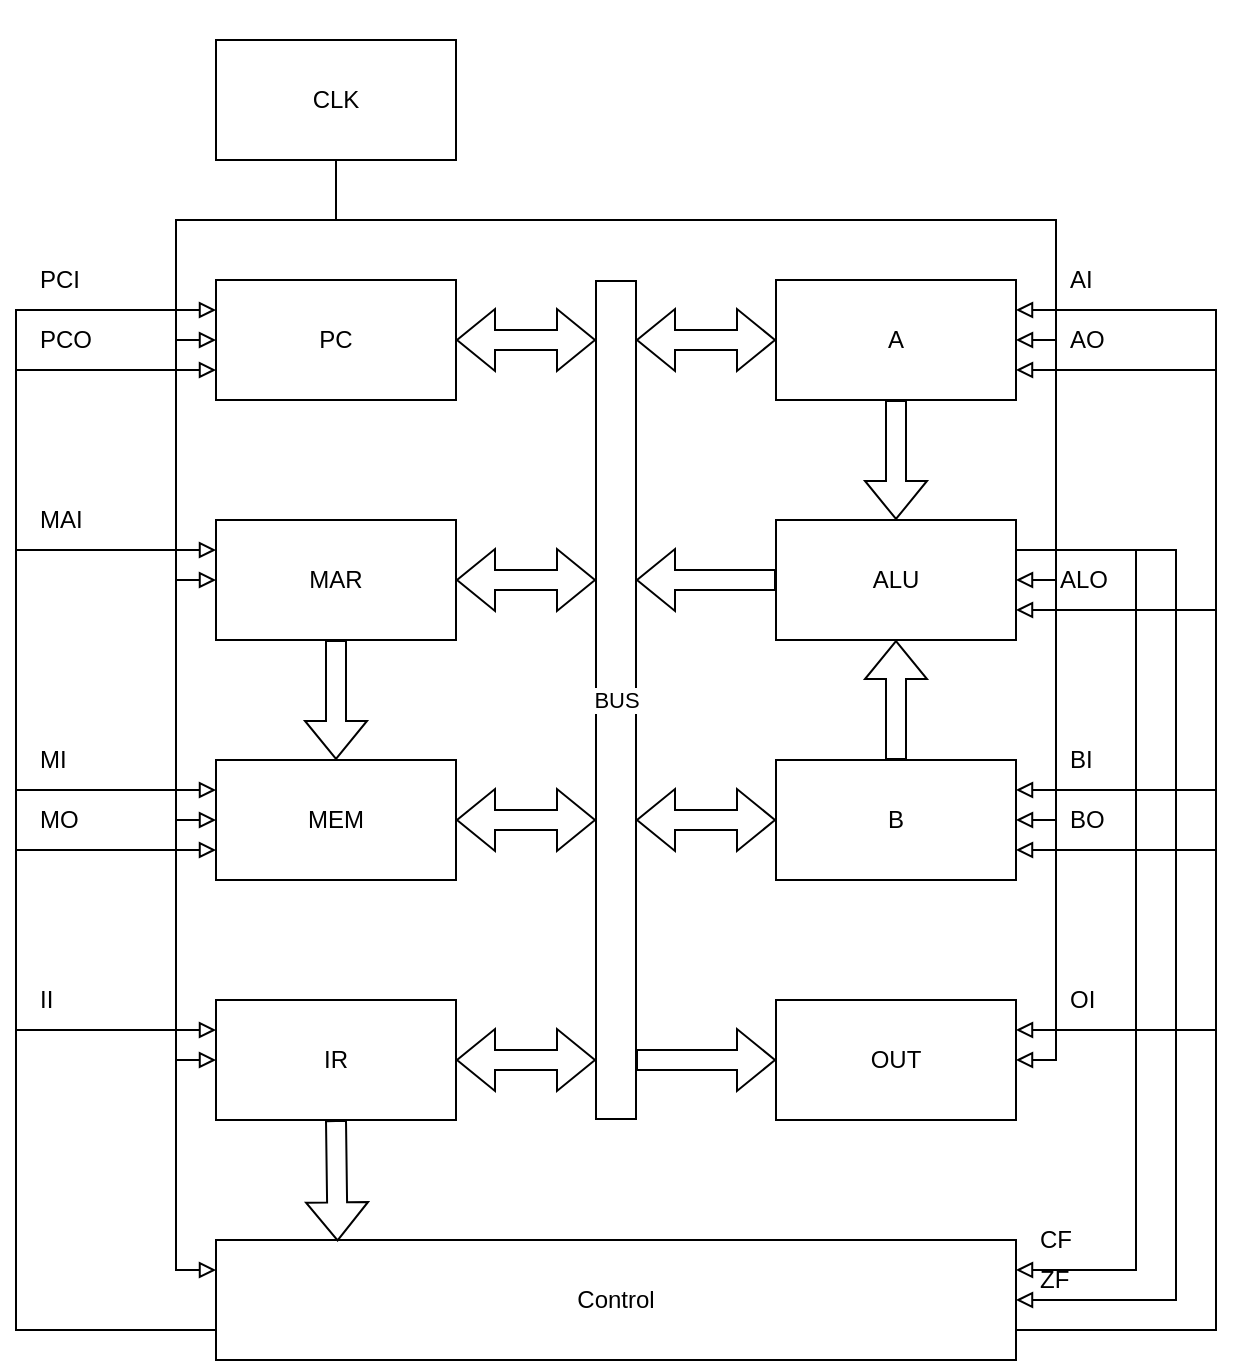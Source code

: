 <mxfile version="15.8.9" type="github">
  <diagram id="91MwsRFWGDt2XD7xXxqJ" name="Page-1">
    <mxGraphModel dx="888" dy="680" grid="1" gridSize="10" guides="1" tooltips="1" connect="1" arrows="1" fold="1" page="1" pageScale="1" pageWidth="827" pageHeight="1169" math="0" shadow="0">
      <root>
        <mxCell id="0" />
        <mxCell id="1" parent="0" />
        <mxCell id="gEWWCz81dc7d-AvvKmdt-33" style="edgeStyle=orthogonalEdgeStyle;rounded=0;orthogonalLoop=1;jettySize=auto;html=1;exitX=1;exitY=0.5;exitDx=0;exitDy=0;entryX=0.5;entryY=1;entryDx=0;entryDy=0;startArrow=block;startFill=0;endArrow=none;endFill=0;endSize=6;fillColor=default;" edge="1" parent="1" source="gEWWCz81dc7d-AvvKmdt-1" target="gEWWCz81dc7d-AvvKmdt-22">
          <mxGeometry relative="1" as="geometry" />
        </mxCell>
        <mxCell id="gEWWCz81dc7d-AvvKmdt-50" style="edgeStyle=orthogonalEdgeStyle;rounded=0;orthogonalLoop=1;jettySize=auto;html=1;exitX=1;exitY=0.25;exitDx=0;exitDy=0;entryX=1;entryY=0.75;entryDx=0;entryDy=0;startArrow=block;startFill=0;endArrow=none;endFill=0;endSize=6;fillColor=default;" edge="1" parent="1" source="gEWWCz81dc7d-AvvKmdt-1" target="gEWWCz81dc7d-AvvKmdt-28">
          <mxGeometry relative="1" as="geometry">
            <Array as="points">
              <mxPoint x="740" y="295" />
              <mxPoint x="740" y="805" />
            </Array>
          </mxGeometry>
        </mxCell>
        <mxCell id="gEWWCz81dc7d-AvvKmdt-51" style="edgeStyle=orthogonalEdgeStyle;rounded=0;orthogonalLoop=1;jettySize=auto;html=1;exitX=1;exitY=0.75;exitDx=0;exitDy=0;entryX=1;entryY=0.75;entryDx=0;entryDy=0;startArrow=block;startFill=0;endArrow=none;endFill=0;endSize=6;fillColor=default;" edge="1" parent="1" source="gEWWCz81dc7d-AvvKmdt-1" target="gEWWCz81dc7d-AvvKmdt-28">
          <mxGeometry relative="1" as="geometry">
            <Array as="points">
              <mxPoint x="740" y="325" />
              <mxPoint x="740" y="805" />
            </Array>
          </mxGeometry>
        </mxCell>
        <mxCell id="gEWWCz81dc7d-AvvKmdt-1" value="A" style="rounded=0;whiteSpace=wrap;html=1;" vertex="1" parent="1">
          <mxGeometry x="520" y="280" width="120" height="60" as="geometry" />
        </mxCell>
        <mxCell id="gEWWCz81dc7d-AvvKmdt-39" style="edgeStyle=orthogonalEdgeStyle;rounded=0;orthogonalLoop=1;jettySize=auto;html=1;exitX=1;exitY=0.5;exitDx=0;exitDy=0;entryX=0.5;entryY=1;entryDx=0;entryDy=0;startArrow=block;startFill=0;endArrow=none;endFill=0;endSize=6;fillColor=default;" edge="1" parent="1" source="gEWWCz81dc7d-AvvKmdt-2" target="gEWWCz81dc7d-AvvKmdt-22">
          <mxGeometry relative="1" as="geometry">
            <Array as="points">
              <mxPoint x="660" y="550" />
              <mxPoint x="660" y="250" />
              <mxPoint x="300" y="250" />
            </Array>
          </mxGeometry>
        </mxCell>
        <mxCell id="gEWWCz81dc7d-AvvKmdt-2" value="B" style="rounded=0;whiteSpace=wrap;html=1;" vertex="1" parent="1">
          <mxGeometry x="520" y="520" width="120" height="60" as="geometry" />
        </mxCell>
        <mxCell id="gEWWCz81dc7d-AvvKmdt-38" style="edgeStyle=orthogonalEdgeStyle;rounded=0;orthogonalLoop=1;jettySize=auto;html=1;exitX=1;exitY=0.5;exitDx=0;exitDy=0;entryX=0.5;entryY=1;entryDx=0;entryDy=0;startArrow=block;startFill=0;endArrow=none;endFill=0;endSize=6;fillColor=default;" edge="1" parent="1" source="gEWWCz81dc7d-AvvKmdt-3" target="gEWWCz81dc7d-AvvKmdt-22">
          <mxGeometry relative="1" as="geometry">
            <Array as="points">
              <mxPoint x="660" y="430" />
              <mxPoint x="660" y="250" />
              <mxPoint x="300" y="250" />
            </Array>
          </mxGeometry>
        </mxCell>
        <mxCell id="gEWWCz81dc7d-AvvKmdt-3" value="ALU" style="rounded=0;whiteSpace=wrap;html=1;" vertex="1" parent="1">
          <mxGeometry x="520" y="400" width="120" height="60" as="geometry" />
        </mxCell>
        <mxCell id="gEWWCz81dc7d-AvvKmdt-31" style="edgeStyle=orthogonalEdgeStyle;rounded=0;orthogonalLoop=1;jettySize=auto;html=1;exitX=0;exitY=0.5;exitDx=0;exitDy=0;entryX=0.5;entryY=1;entryDx=0;entryDy=0;startArrow=block;startFill=0;endArrow=none;endFill=0;endSize=6;fillColor=default;" edge="1" parent="1" source="gEWWCz81dc7d-AvvKmdt-4" target="gEWWCz81dc7d-AvvKmdt-22">
          <mxGeometry relative="1" as="geometry" />
        </mxCell>
        <mxCell id="gEWWCz81dc7d-AvvKmdt-42" style="edgeStyle=orthogonalEdgeStyle;rounded=0;orthogonalLoop=1;jettySize=auto;html=1;exitX=0;exitY=0.25;exitDx=0;exitDy=0;entryX=0;entryY=0.75;entryDx=0;entryDy=0;startArrow=block;startFill=0;endArrow=none;endFill=0;endSize=6;fillColor=default;" edge="1" parent="1" source="gEWWCz81dc7d-AvvKmdt-4" target="gEWWCz81dc7d-AvvKmdt-28">
          <mxGeometry relative="1" as="geometry">
            <Array as="points">
              <mxPoint x="140" y="295" />
              <mxPoint x="140" y="805" />
            </Array>
          </mxGeometry>
        </mxCell>
        <mxCell id="gEWWCz81dc7d-AvvKmdt-43" style="edgeStyle=orthogonalEdgeStyle;rounded=0;orthogonalLoop=1;jettySize=auto;html=1;exitX=0;exitY=0.75;exitDx=0;exitDy=0;entryX=0;entryY=0.75;entryDx=0;entryDy=0;startArrow=block;startFill=0;endArrow=none;endFill=0;endSize=6;fillColor=default;" edge="1" parent="1" source="gEWWCz81dc7d-AvvKmdt-4" target="gEWWCz81dc7d-AvvKmdt-28">
          <mxGeometry relative="1" as="geometry">
            <Array as="points">
              <mxPoint x="140" y="325" />
              <mxPoint x="140" y="805" />
            </Array>
          </mxGeometry>
        </mxCell>
        <mxCell id="gEWWCz81dc7d-AvvKmdt-4" value="PC" style="rounded=0;whiteSpace=wrap;html=1;" vertex="1" parent="1">
          <mxGeometry x="240" y="280" width="120" height="60" as="geometry" />
        </mxCell>
        <mxCell id="gEWWCz81dc7d-AvvKmdt-34" style="edgeStyle=orthogonalEdgeStyle;rounded=0;orthogonalLoop=1;jettySize=auto;html=1;exitX=0;exitY=0.5;exitDx=0;exitDy=0;entryX=0.5;entryY=1;entryDx=0;entryDy=0;startArrow=block;startFill=0;endArrow=none;endFill=0;endSize=6;fillColor=default;" edge="1" parent="1" source="gEWWCz81dc7d-AvvKmdt-5" target="gEWWCz81dc7d-AvvKmdt-22">
          <mxGeometry relative="1" as="geometry">
            <Array as="points">
              <mxPoint x="220" y="430" />
              <mxPoint x="220" y="250" />
              <mxPoint x="300" y="250" />
            </Array>
          </mxGeometry>
        </mxCell>
        <mxCell id="gEWWCz81dc7d-AvvKmdt-44" style="edgeStyle=orthogonalEdgeStyle;rounded=0;orthogonalLoop=1;jettySize=auto;html=1;exitX=0;exitY=0.25;exitDx=0;exitDy=0;startArrow=block;startFill=0;endArrow=none;endFill=0;endSize=6;fillColor=default;entryX=0;entryY=0.75;entryDx=0;entryDy=0;" edge="1" parent="1" source="gEWWCz81dc7d-AvvKmdt-5" target="gEWWCz81dc7d-AvvKmdt-28">
          <mxGeometry relative="1" as="geometry">
            <mxPoint x="240" y="800" as="targetPoint" />
            <Array as="points">
              <mxPoint x="140" y="415" />
              <mxPoint x="140" y="805" />
            </Array>
          </mxGeometry>
        </mxCell>
        <mxCell id="gEWWCz81dc7d-AvvKmdt-5" value="MAR" style="rounded=0;whiteSpace=wrap;html=1;" vertex="1" parent="1">
          <mxGeometry x="240" y="400" width="120" height="60" as="geometry" />
        </mxCell>
        <mxCell id="gEWWCz81dc7d-AvvKmdt-36" style="edgeStyle=orthogonalEdgeStyle;rounded=0;orthogonalLoop=1;jettySize=auto;html=1;exitX=0;exitY=0.5;exitDx=0;exitDy=0;startArrow=block;startFill=0;endArrow=none;endFill=0;endSize=6;fillColor=default;" edge="1" parent="1" source="gEWWCz81dc7d-AvvKmdt-6">
          <mxGeometry relative="1" as="geometry">
            <mxPoint x="300" y="220" as="targetPoint" />
            <Array as="points">
              <mxPoint x="220" y="670" />
              <mxPoint x="220" y="250" />
              <mxPoint x="300" y="250" />
            </Array>
          </mxGeometry>
        </mxCell>
        <mxCell id="gEWWCz81dc7d-AvvKmdt-48" style="edgeStyle=orthogonalEdgeStyle;rounded=0;orthogonalLoop=1;jettySize=auto;html=1;exitX=0;exitY=0.25;exitDx=0;exitDy=0;startArrow=block;startFill=0;endArrow=none;endFill=0;endSize=6;fillColor=default;entryX=0;entryY=0.75;entryDx=0;entryDy=0;" edge="1" parent="1" source="gEWWCz81dc7d-AvvKmdt-6" target="gEWWCz81dc7d-AvvKmdt-28">
          <mxGeometry relative="1" as="geometry">
            <mxPoint x="240" y="810" as="targetPoint" />
            <Array as="points">
              <mxPoint x="140" y="655" />
              <mxPoint x="140" y="805" />
            </Array>
          </mxGeometry>
        </mxCell>
        <mxCell id="gEWWCz81dc7d-AvvKmdt-6" value="IR" style="rounded=0;whiteSpace=wrap;html=1;" vertex="1" parent="1">
          <mxGeometry x="240" y="640" width="120" height="60" as="geometry" />
        </mxCell>
        <mxCell id="gEWWCz81dc7d-AvvKmdt-35" style="edgeStyle=orthogonalEdgeStyle;rounded=0;orthogonalLoop=1;jettySize=auto;html=1;exitX=0;exitY=0.5;exitDx=0;exitDy=0;entryX=0.5;entryY=1;entryDx=0;entryDy=0;startArrow=block;startFill=0;endArrow=none;endFill=0;endSize=6;fillColor=default;" edge="1" parent="1" source="gEWWCz81dc7d-AvvKmdt-7" target="gEWWCz81dc7d-AvvKmdt-22">
          <mxGeometry relative="1" as="geometry">
            <Array as="points">
              <mxPoint x="220" y="550" />
              <mxPoint x="220" y="250" />
              <mxPoint x="300" y="250" />
            </Array>
          </mxGeometry>
        </mxCell>
        <mxCell id="gEWWCz81dc7d-AvvKmdt-46" style="edgeStyle=orthogonalEdgeStyle;rounded=0;orthogonalLoop=1;jettySize=auto;html=1;exitX=0;exitY=0.25;exitDx=0;exitDy=0;entryX=0;entryY=0.75;entryDx=0;entryDy=0;startArrow=block;startFill=0;endArrow=none;endFill=0;endSize=6;fillColor=default;" edge="1" parent="1" source="gEWWCz81dc7d-AvvKmdt-7" target="gEWWCz81dc7d-AvvKmdt-28">
          <mxGeometry relative="1" as="geometry">
            <Array as="points">
              <mxPoint x="140" y="535" />
              <mxPoint x="140" y="805" />
            </Array>
          </mxGeometry>
        </mxCell>
        <mxCell id="gEWWCz81dc7d-AvvKmdt-47" style="edgeStyle=orthogonalEdgeStyle;rounded=0;orthogonalLoop=1;jettySize=auto;html=1;exitX=0;exitY=0.75;exitDx=0;exitDy=0;startArrow=block;startFill=0;endArrow=none;endFill=0;endSize=6;fillColor=default;entryX=0;entryY=0.75;entryDx=0;entryDy=0;" edge="1" parent="1" source="gEWWCz81dc7d-AvvKmdt-7" target="gEWWCz81dc7d-AvvKmdt-28">
          <mxGeometry relative="1" as="geometry">
            <mxPoint x="240" y="800" as="targetPoint" />
            <Array as="points">
              <mxPoint x="140" y="565" />
              <mxPoint x="140" y="805" />
            </Array>
          </mxGeometry>
        </mxCell>
        <mxCell id="gEWWCz81dc7d-AvvKmdt-7" value="MEM" style="rounded=0;whiteSpace=wrap;html=1;" vertex="1" parent="1">
          <mxGeometry x="240" y="520" width="120" height="60" as="geometry" />
        </mxCell>
        <mxCell id="gEWWCz81dc7d-AvvKmdt-40" style="edgeStyle=orthogonalEdgeStyle;rounded=0;orthogonalLoop=1;jettySize=auto;html=1;exitX=1;exitY=0.5;exitDx=0;exitDy=0;entryX=0.5;entryY=1;entryDx=0;entryDy=0;startArrow=block;startFill=0;endArrow=none;endFill=0;endSize=6;fillColor=default;" edge="1" parent="1" source="gEWWCz81dc7d-AvvKmdt-8" target="gEWWCz81dc7d-AvvKmdt-22">
          <mxGeometry relative="1" as="geometry">
            <Array as="points">
              <mxPoint x="660" y="670" />
              <mxPoint x="660" y="250" />
              <mxPoint x="300" y="250" />
            </Array>
          </mxGeometry>
        </mxCell>
        <mxCell id="gEWWCz81dc7d-AvvKmdt-8" value="OUT" style="rounded=0;whiteSpace=wrap;html=1;" vertex="1" parent="1">
          <mxGeometry x="520" y="640" width="120" height="60" as="geometry" />
        </mxCell>
        <mxCell id="gEWWCz81dc7d-AvvKmdt-9" value="" style="shape=flexArrow;endArrow=none;html=1;rounded=0;strokeColor=none;endFill=0;" edge="1" parent="1">
          <mxGeometry width="50" height="50" relative="1" as="geometry">
            <mxPoint x="290" y="600" as="sourcePoint" />
            <mxPoint x="290" y="140" as="targetPoint" />
          </mxGeometry>
        </mxCell>
        <mxCell id="gEWWCz81dc7d-AvvKmdt-11" value="BUS" style="shape=flexArrow;endArrow=none;html=1;rounded=0;endFill=0;fillColor=default;endSize=6;width=20;" edge="1" parent="1">
          <mxGeometry width="50" height="50" relative="1" as="geometry">
            <mxPoint x="440" y="700" as="sourcePoint" />
            <mxPoint x="440" y="280" as="targetPoint" />
          </mxGeometry>
        </mxCell>
        <mxCell id="gEWWCz81dc7d-AvvKmdt-12" value="" style="shape=flexArrow;endArrow=classic;startArrow=classic;html=1;rounded=0;entryX=0;entryY=0.5;entryDx=0;entryDy=0;" edge="1" parent="1" target="gEWWCz81dc7d-AvvKmdt-1">
          <mxGeometry width="100" height="100" relative="1" as="geometry">
            <mxPoint x="450" y="310" as="sourcePoint" />
            <mxPoint x="580" y="400" as="targetPoint" />
          </mxGeometry>
        </mxCell>
        <mxCell id="gEWWCz81dc7d-AvvKmdt-13" value="" style="shape=flexArrow;endArrow=none;startArrow=block;html=1;rounded=0;endSize=6;fillColor=default;entryX=0.5;entryY=1;entryDx=0;entryDy=0;startFill=0;endFill=0;" edge="1" parent="1" source="gEWWCz81dc7d-AvvKmdt-3" target="gEWWCz81dc7d-AvvKmdt-1">
          <mxGeometry width="100" height="100" relative="1" as="geometry">
            <mxPoint x="480" y="600" as="sourcePoint" />
            <mxPoint x="580" y="500" as="targetPoint" />
          </mxGeometry>
        </mxCell>
        <mxCell id="gEWWCz81dc7d-AvvKmdt-14" value="" style="shape=flexArrow;endArrow=classic;startArrow=none;html=1;rounded=0;endSize=6;fillColor=default;entryX=0.5;entryY=1;entryDx=0;entryDy=0;startFill=0;" edge="1" parent="1" source="gEWWCz81dc7d-AvvKmdt-2" target="gEWWCz81dc7d-AvvKmdt-3">
          <mxGeometry width="100" height="100" relative="1" as="geometry">
            <mxPoint x="480" y="600" as="sourcePoint" />
            <mxPoint x="580" y="500" as="targetPoint" />
          </mxGeometry>
        </mxCell>
        <mxCell id="gEWWCz81dc7d-AvvKmdt-15" value="" style="shape=flexArrow;endArrow=classic;startArrow=classic;html=1;rounded=0;endSize=6;fillColor=default;entryX=0;entryY=0.5;entryDx=0;entryDy=0;" edge="1" parent="1" target="gEWWCz81dc7d-AvvKmdt-2">
          <mxGeometry width="100" height="100" relative="1" as="geometry">
            <mxPoint x="450" y="550" as="sourcePoint" />
            <mxPoint x="580" y="500" as="targetPoint" />
          </mxGeometry>
        </mxCell>
        <mxCell id="gEWWCz81dc7d-AvvKmdt-16" value="" style="shape=flexArrow;endArrow=classic;startArrow=none;html=1;rounded=0;endSize=6;fillColor=default;entryX=0;entryY=0.5;entryDx=0;entryDy=0;startFill=0;" edge="1" parent="1" target="gEWWCz81dc7d-AvvKmdt-8">
          <mxGeometry width="100" height="100" relative="1" as="geometry">
            <mxPoint x="450" y="670" as="sourcePoint" />
            <mxPoint x="580" y="500" as="targetPoint" />
          </mxGeometry>
        </mxCell>
        <mxCell id="gEWWCz81dc7d-AvvKmdt-17" value="" style="shape=flexArrow;endArrow=classic;startArrow=classic;html=1;rounded=0;endSize=6;fillColor=default;entryX=1;entryY=0.5;entryDx=0;entryDy=0;" edge="1" parent="1" target="gEWWCz81dc7d-AvvKmdt-4">
          <mxGeometry width="100" height="100" relative="1" as="geometry">
            <mxPoint x="430" y="310" as="sourcePoint" />
            <mxPoint x="580" y="500" as="targetPoint" />
          </mxGeometry>
        </mxCell>
        <mxCell id="gEWWCz81dc7d-AvvKmdt-18" value="" style="shape=flexArrow;endArrow=classic;startArrow=classic;html=1;rounded=0;endSize=6;fillColor=default;entryX=1;entryY=0.5;entryDx=0;entryDy=0;" edge="1" parent="1" target="gEWWCz81dc7d-AvvKmdt-5">
          <mxGeometry width="100" height="100" relative="1" as="geometry">
            <mxPoint x="430" y="430" as="sourcePoint" />
            <mxPoint x="580" y="500" as="targetPoint" />
          </mxGeometry>
        </mxCell>
        <mxCell id="gEWWCz81dc7d-AvvKmdt-19" value="" style="shape=flexArrow;endArrow=classic;startArrow=classic;html=1;rounded=0;endSize=6;fillColor=default;entryX=1;entryY=0.5;entryDx=0;entryDy=0;" edge="1" parent="1" target="gEWWCz81dc7d-AvvKmdt-7">
          <mxGeometry width="100" height="100" relative="1" as="geometry">
            <mxPoint x="430" y="550" as="sourcePoint" />
            <mxPoint x="580" y="500" as="targetPoint" />
          </mxGeometry>
        </mxCell>
        <mxCell id="gEWWCz81dc7d-AvvKmdt-20" value="" style="shape=flexArrow;endArrow=classic;startArrow=classic;html=1;rounded=0;endSize=6;fillColor=default;exitX=1;exitY=0.5;exitDx=0;exitDy=0;" edge="1" parent="1" source="gEWWCz81dc7d-AvvKmdt-6">
          <mxGeometry width="100" height="100" relative="1" as="geometry">
            <mxPoint x="480" y="600" as="sourcePoint" />
            <mxPoint x="430" y="670" as="targetPoint" />
          </mxGeometry>
        </mxCell>
        <mxCell id="gEWWCz81dc7d-AvvKmdt-22" value="CLK" style="rounded=0;whiteSpace=wrap;html=1;" vertex="1" parent="1">
          <mxGeometry x="240" y="160" width="120" height="60" as="geometry" />
        </mxCell>
        <mxCell id="gEWWCz81dc7d-AvvKmdt-41" style="edgeStyle=orthogonalEdgeStyle;rounded=0;orthogonalLoop=1;jettySize=auto;html=1;exitX=0;exitY=0.25;exitDx=0;exitDy=0;entryX=0.5;entryY=1;entryDx=0;entryDy=0;startArrow=block;startFill=0;endArrow=none;endFill=0;endSize=6;fillColor=default;" edge="1" parent="1" source="gEWWCz81dc7d-AvvKmdt-28" target="gEWWCz81dc7d-AvvKmdt-22">
          <mxGeometry relative="1" as="geometry">
            <Array as="points">
              <mxPoint x="220" y="775" />
              <mxPoint x="220" y="250" />
              <mxPoint x="300" y="250" />
            </Array>
          </mxGeometry>
        </mxCell>
        <mxCell id="gEWWCz81dc7d-AvvKmdt-53" style="edgeStyle=orthogonalEdgeStyle;rounded=0;orthogonalLoop=1;jettySize=auto;html=1;exitX=1;exitY=0.25;exitDx=0;exitDy=0;entryX=1;entryY=0.25;entryDx=0;entryDy=0;startArrow=block;startFill=0;endArrow=none;endFill=0;endSize=6;fillColor=default;" edge="1" parent="1" source="gEWWCz81dc7d-AvvKmdt-28" target="gEWWCz81dc7d-AvvKmdt-3">
          <mxGeometry relative="1" as="geometry">
            <Array as="points">
              <mxPoint x="700" y="775" />
              <mxPoint x="700" y="415" />
            </Array>
          </mxGeometry>
        </mxCell>
        <mxCell id="gEWWCz81dc7d-AvvKmdt-54" style="edgeStyle=orthogonalEdgeStyle;rounded=0;orthogonalLoop=1;jettySize=auto;html=1;exitX=1;exitY=0.5;exitDx=0;exitDy=0;entryX=1;entryY=0.25;entryDx=0;entryDy=0;startArrow=block;startFill=0;endArrow=none;endFill=0;endSize=6;fillColor=default;" edge="1" parent="1" source="gEWWCz81dc7d-AvvKmdt-28" target="gEWWCz81dc7d-AvvKmdt-3">
          <mxGeometry relative="1" as="geometry">
            <Array as="points">
              <mxPoint x="720" y="790" />
              <mxPoint x="720" y="415" />
            </Array>
          </mxGeometry>
        </mxCell>
        <mxCell id="gEWWCz81dc7d-AvvKmdt-55" style="edgeStyle=orthogonalEdgeStyle;rounded=0;orthogonalLoop=1;jettySize=auto;html=1;exitX=1;exitY=0.75;exitDx=0;exitDy=0;entryX=1;entryY=0.25;entryDx=0;entryDy=0;startArrow=none;startFill=0;endArrow=block;endFill=0;endSize=6;fillColor=default;" edge="1" parent="1" source="gEWWCz81dc7d-AvvKmdt-28" target="gEWWCz81dc7d-AvvKmdt-2">
          <mxGeometry relative="1" as="geometry">
            <Array as="points">
              <mxPoint x="740" y="805" />
              <mxPoint x="740" y="535" />
            </Array>
          </mxGeometry>
        </mxCell>
        <mxCell id="gEWWCz81dc7d-AvvKmdt-56" style="edgeStyle=orthogonalEdgeStyle;rounded=0;orthogonalLoop=1;jettySize=auto;html=1;exitX=1;exitY=0.75;exitDx=0;exitDy=0;entryX=1;entryY=0.75;entryDx=0;entryDy=0;startArrow=none;startFill=0;endArrow=block;endFill=0;endSize=6;fillColor=default;" edge="1" parent="1" source="gEWWCz81dc7d-AvvKmdt-28" target="gEWWCz81dc7d-AvvKmdt-2">
          <mxGeometry relative="1" as="geometry">
            <Array as="points">
              <mxPoint x="740" y="805" />
              <mxPoint x="740" y="565" />
            </Array>
          </mxGeometry>
        </mxCell>
        <mxCell id="gEWWCz81dc7d-AvvKmdt-58" style="edgeStyle=orthogonalEdgeStyle;rounded=0;orthogonalLoop=1;jettySize=auto;html=1;exitX=1;exitY=0.75;exitDx=0;exitDy=0;entryX=1;entryY=0.25;entryDx=0;entryDy=0;startArrow=none;startFill=0;endArrow=block;endFill=0;endSize=6;fillColor=default;" edge="1" parent="1" source="gEWWCz81dc7d-AvvKmdt-28" target="gEWWCz81dc7d-AvvKmdt-8">
          <mxGeometry relative="1" as="geometry">
            <Array as="points">
              <mxPoint x="740" y="805" />
              <mxPoint x="740" y="655" />
            </Array>
          </mxGeometry>
        </mxCell>
        <mxCell id="gEWWCz81dc7d-AvvKmdt-76" style="edgeStyle=orthogonalEdgeStyle;rounded=0;orthogonalLoop=1;jettySize=auto;html=1;exitX=1;exitY=0.75;exitDx=0;exitDy=0;entryX=1;entryY=0.75;entryDx=0;entryDy=0;startArrow=none;startFill=0;endArrow=block;endFill=0;endSize=6;fillColor=default;" edge="1" parent="1" source="gEWWCz81dc7d-AvvKmdt-28" target="gEWWCz81dc7d-AvvKmdt-3">
          <mxGeometry relative="1" as="geometry">
            <Array as="points">
              <mxPoint x="740" y="805" />
              <mxPoint x="740" y="445" />
            </Array>
          </mxGeometry>
        </mxCell>
        <mxCell id="gEWWCz81dc7d-AvvKmdt-28" value="Control" style="rounded=0;whiteSpace=wrap;html=1;" vertex="1" parent="1">
          <mxGeometry x="240" y="760" width="400" height="60" as="geometry" />
        </mxCell>
        <mxCell id="gEWWCz81dc7d-AvvKmdt-29" value="" style="shape=flexArrow;endArrow=none;startArrow=block;html=1;rounded=0;endSize=6;fillColor=default;entryX=0.5;entryY=1;entryDx=0;entryDy=0;exitX=0.152;exitY=0.011;exitDx=0;exitDy=0;exitPerimeter=0;startFill=0;endFill=0;" edge="1" parent="1" source="gEWWCz81dc7d-AvvKmdt-28" target="gEWWCz81dc7d-AvvKmdt-6">
          <mxGeometry width="100" height="100" relative="1" as="geometry">
            <mxPoint x="360" y="560" as="sourcePoint" />
            <mxPoint x="460" y="460" as="targetPoint" />
          </mxGeometry>
        </mxCell>
        <mxCell id="gEWWCz81dc7d-AvvKmdt-59" value="PCI" style="text;html=1;align=left;verticalAlign=middle;resizable=0;points=[];autosize=1;strokeColor=none;fillColor=none;" vertex="1" parent="1">
          <mxGeometry x="150" y="270" width="40" height="20" as="geometry" />
        </mxCell>
        <mxCell id="gEWWCz81dc7d-AvvKmdt-62" value="PCO" style="text;html=1;align=left;verticalAlign=middle;resizable=0;points=[];autosize=1;strokeColor=none;fillColor=none;" vertex="1" parent="1">
          <mxGeometry x="150" y="300" width="40" height="20" as="geometry" />
        </mxCell>
        <mxCell id="gEWWCz81dc7d-AvvKmdt-63" value="MAI" style="text;html=1;align=left;verticalAlign=middle;resizable=0;points=[];autosize=1;strokeColor=none;fillColor=none;" vertex="1" parent="1">
          <mxGeometry x="150" y="390" width="40" height="20" as="geometry" />
        </mxCell>
        <mxCell id="gEWWCz81dc7d-AvvKmdt-64" value="MI" style="text;html=1;align=left;verticalAlign=middle;resizable=0;points=[];autosize=1;strokeColor=none;fillColor=none;" vertex="1" parent="1">
          <mxGeometry x="150" y="510" width="30" height="20" as="geometry" />
        </mxCell>
        <mxCell id="gEWWCz81dc7d-AvvKmdt-65" value="MO" style="text;html=1;align=left;verticalAlign=middle;resizable=0;points=[];autosize=1;strokeColor=none;fillColor=none;" vertex="1" parent="1">
          <mxGeometry x="150" y="540" width="30" height="20" as="geometry" />
        </mxCell>
        <mxCell id="gEWWCz81dc7d-AvvKmdt-66" value="II" style="text;html=1;align=left;verticalAlign=middle;resizable=0;points=[];autosize=1;strokeColor=none;fillColor=none;" vertex="1" parent="1">
          <mxGeometry x="150" y="630" width="20" height="20" as="geometry" />
        </mxCell>
        <mxCell id="gEWWCz81dc7d-AvvKmdt-67" value="AI" style="text;html=1;align=left;verticalAlign=middle;resizable=0;points=[];autosize=1;strokeColor=none;fillColor=none;" vertex="1" parent="1">
          <mxGeometry x="665" y="270" width="30" height="20" as="geometry" />
        </mxCell>
        <mxCell id="gEWWCz81dc7d-AvvKmdt-68" value="AO" style="text;html=1;align=left;verticalAlign=middle;resizable=0;points=[];autosize=1;strokeColor=none;fillColor=none;" vertex="1" parent="1">
          <mxGeometry x="665" y="300" width="30" height="20" as="geometry" />
        </mxCell>
        <mxCell id="gEWWCz81dc7d-AvvKmdt-69" value="ZF" style="text;html=1;align=left;verticalAlign=middle;resizable=0;points=[];autosize=1;strokeColor=none;fillColor=none;" vertex="1" parent="1">
          <mxGeometry x="650" y="770" width="30" height="20" as="geometry" />
        </mxCell>
        <mxCell id="gEWWCz81dc7d-AvvKmdt-70" value="CF" style="text;html=1;align=left;verticalAlign=middle;resizable=0;points=[];autosize=1;strokeColor=none;fillColor=none;" vertex="1" parent="1">
          <mxGeometry x="650" y="750" width="30" height="20" as="geometry" />
        </mxCell>
        <mxCell id="gEWWCz81dc7d-AvvKmdt-71" value="BI" style="text;html=1;align=left;verticalAlign=middle;resizable=0;points=[];autosize=1;strokeColor=none;fillColor=none;" vertex="1" parent="1">
          <mxGeometry x="665" y="510" width="30" height="20" as="geometry" />
        </mxCell>
        <mxCell id="gEWWCz81dc7d-AvvKmdt-72" value="BO" style="text;html=1;align=left;verticalAlign=middle;resizable=0;points=[];autosize=1;strokeColor=none;fillColor=none;" vertex="1" parent="1">
          <mxGeometry x="665" y="540" width="30" height="20" as="geometry" />
        </mxCell>
        <mxCell id="gEWWCz81dc7d-AvvKmdt-73" value="OI" style="text;html=1;align=left;verticalAlign=middle;resizable=0;points=[];autosize=1;strokeColor=none;fillColor=none;" vertex="1" parent="1">
          <mxGeometry x="665" y="630" width="30" height="20" as="geometry" />
        </mxCell>
        <mxCell id="gEWWCz81dc7d-AvvKmdt-74" value="" style="shape=flexArrow;endArrow=classic;startArrow=none;html=1;rounded=0;endSize=6;fillColor=default;startFill=0;" edge="1" parent="1" source="gEWWCz81dc7d-AvvKmdt-3">
          <mxGeometry width="100" height="100" relative="1" as="geometry">
            <mxPoint x="360" y="650" as="sourcePoint" />
            <mxPoint x="450" y="430" as="targetPoint" />
          </mxGeometry>
        </mxCell>
        <mxCell id="gEWWCz81dc7d-AvvKmdt-77" value="ALO" style="text;html=1;align=left;verticalAlign=middle;resizable=0;points=[];autosize=1;strokeColor=none;fillColor=none;" vertex="1" parent="1">
          <mxGeometry x="660" y="420" width="40" height="20" as="geometry" />
        </mxCell>
        <mxCell id="gEWWCz81dc7d-AvvKmdt-78" value="" style="shape=flexArrow;endArrow=none;startArrow=block;html=1;rounded=0;endSize=6;fillColor=default;entryX=0.5;entryY=1;entryDx=0;entryDy=0;exitX=0.5;exitY=0;exitDx=0;exitDy=0;startFill=0;endFill=0;" edge="1" parent="1" source="gEWWCz81dc7d-AvvKmdt-7" target="gEWWCz81dc7d-AvvKmdt-5">
          <mxGeometry width="100" height="100" relative="1" as="geometry">
            <mxPoint x="360" y="550" as="sourcePoint" />
            <mxPoint x="460" y="450" as="targetPoint" />
          </mxGeometry>
        </mxCell>
      </root>
    </mxGraphModel>
  </diagram>
</mxfile>
